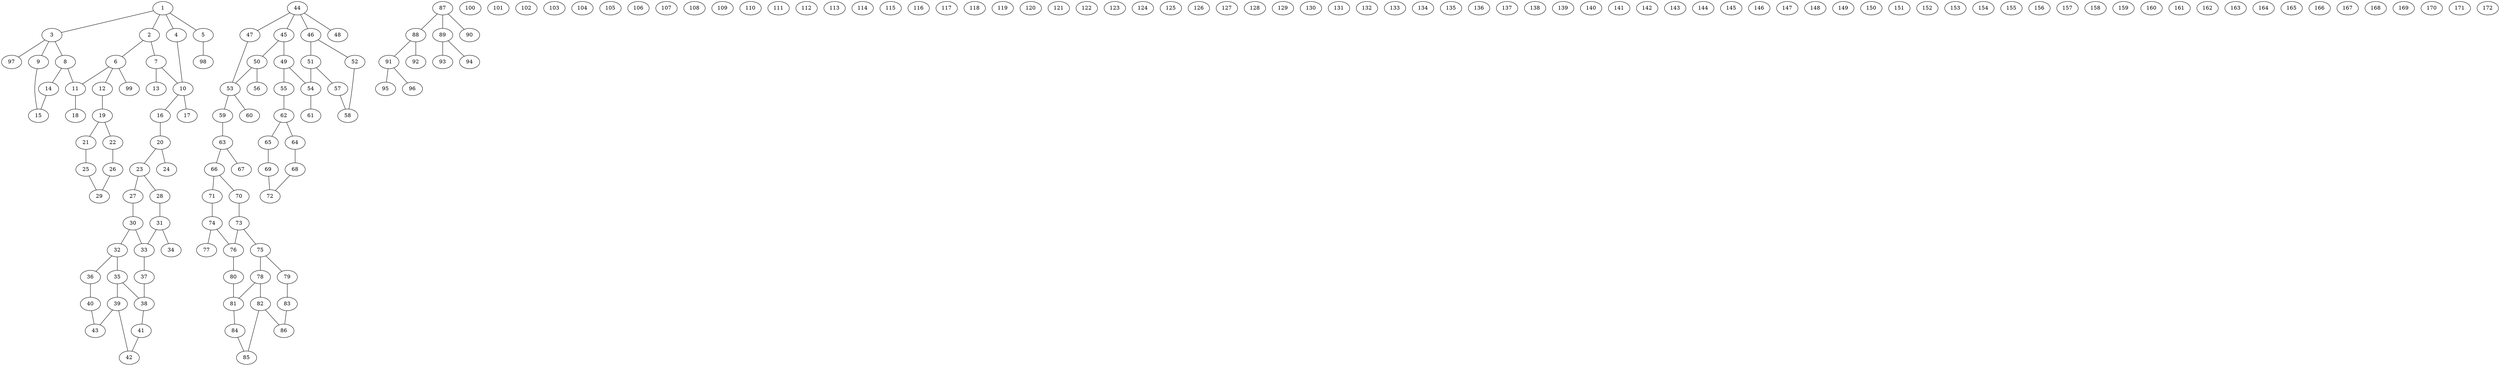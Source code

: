 graph molecule_4254 {
	1	 [chem=C];
	2	 [chem=N];
	1 -- 2	 [valence=1];
	3	 [chem=C];
	1 -- 3	 [valence=1];
	4	 [chem=O];
	1 -- 4	 [valence=1];
	5	 [chem=O];
	1 -- 5	 [valence=1];
	6	 [chem=C];
	2 -- 6	 [valence=1];
	7	 [chem=C];
	2 -- 7	 [valence=1];
	8	 [chem=N];
	3 -- 8	 [valence=1];
	9	 [chem=C];
	3 -- 9	 [valence=1];
	97	 [chem=H];
	3 -- 97	 [valence=1];
	10	 [chem=C];
	4 -- 10	 [valence=1];
	98	 [chem=H];
	5 -- 98	 [valence=1];
	11	 [chem=C];
	6 -- 11	 [valence=1];
	12	 [chem=C];
	6 -- 12	 [valence=1];
	99	 [chem=H];
	6 -- 99	 [valence=1];
	7 -- 10	 [valence=1];
	13	 [chem=O];
	7 -- 13	 [valence=2];
	8 -- 11	 [valence=1];
	14	 [chem=C];
	8 -- 14	 [valence=1];
	15	 [chem=C];
	9 -- 15	 [valence=1];
	16	 [chem=N];
	10 -- 16	 [valence=1];
	17	 [chem=C];
	10 -- 17	 [valence=1];
	18	 [chem=O];
	11 -- 18	 [valence=2];
	19	 [chem=C];
	12 -- 19	 [valence=1];
	14 -- 15	 [valence=1];
	20	 [chem=C];
	16 -- 20	 [valence=1];
	21	 [chem=C];
	19 -- 21	 [valence=2];
	22	 [chem=C];
	19 -- 22	 [valence=1];
	23	 [chem=C];
	20 -- 23	 [valence=1];
	24	 [chem=O];
	20 -- 24	 [valence=2];
	25	 [chem=C];
	21 -- 25	 [valence=1];
	26	 [chem=C];
	22 -- 26	 [valence=2];
	27	 [chem=C];
	23 -- 27	 [valence=1];
	28	 [chem=C];
	23 -- 28	 [valence=1];
	29	 [chem=C];
	25 -- 29	 [valence=2];
	26 -- 29	 [valence=1];
	30	 [chem=C];
	27 -- 30	 [valence=2];
	31	 [chem=N];
	28 -- 31	 [valence=1];
	32	 [chem=C];
	30 -- 32	 [valence=1];
	33	 [chem=C];
	30 -- 33	 [valence=1];
	31 -- 33	 [valence=1];
	34	 [chem=C];
	31 -- 34	 [valence=1];
	35	 [chem=C];
	32 -- 35	 [valence=2];
	36	 [chem=C];
	32 -- 36	 [valence=1];
	37	 [chem=C];
	33 -- 37	 [valence=1];
	38	 [chem=C];
	35 -- 38	 [valence=1];
	39	 [chem=C];
	35 -- 39	 [valence=1];
	40	 [chem=C];
	36 -- 40	 [valence=2];
	37 -- 38	 [valence=1];
	41	 [chem=C];
	38 -- 41	 [valence=2];
	42	 [chem=N];
	39 -- 42	 [valence=1];
	43	 [chem=C];
	39 -- 43	 [valence=2];
	40 -- 43	 [valence=1];
	41 -- 42	 [valence=1];
	44	 [chem=C];
	45	 [chem=N];
	44 -- 45	 [valence=1];
	46	 [chem=C];
	44 -- 46	 [valence=1];
	47	 [chem=O];
	44 -- 47	 [valence=1];
	48	 [chem=O];
	44 -- 48	 [valence=1];
	49	 [chem=C];
	45 -- 49	 [valence=1];
	50	 [chem=C];
	45 -- 50	 [valence=1];
	51	 [chem=N];
	46 -- 51	 [valence=1];
	52	 [chem=C];
	46 -- 52	 [valence=1];
	53	 [chem=C];
	47 -- 53	 [valence=1];
	54	 [chem=C];
	49 -- 54	 [valence=1];
	55	 [chem=C];
	49 -- 55	 [valence=1];
	50 -- 53	 [valence=1];
	56	 [chem=O];
	50 -- 56	 [valence=2];
	51 -- 54	 [valence=1];
	57	 [chem=C];
	51 -- 57	 [valence=1];
	58	 [chem=C];
	52 -- 58	 [valence=1];
	59	 [chem=N];
	53 -- 59	 [valence=1];
	60	 [chem=C];
	53 -- 60	 [valence=1];
	61	 [chem=O];
	54 -- 61	 [valence=2];
	62	 [chem=C];
	55 -- 62	 [valence=1];
	57 -- 58	 [valence=1];
	63	 [chem=C];
	59 -- 63	 [valence=1];
	64	 [chem=C];
	62 -- 64	 [valence=2];
	65	 [chem=C];
	62 -- 65	 [valence=1];
	66	 [chem=C];
	63 -- 66	 [valence=1];
	67	 [chem=O];
	63 -- 67	 [valence=2];
	68	 [chem=C];
	64 -- 68	 [valence=1];
	69	 [chem=C];
	65 -- 69	 [valence=2];
	70	 [chem=C];
	66 -- 70	 [valence=1];
	71	 [chem=C];
	66 -- 71	 [valence=1];
	72	 [chem=C];
	68 -- 72	 [valence=2];
	69 -- 72	 [valence=1];
	73	 [chem=C];
	70 -- 73	 [valence=2];
	74	 [chem=N];
	71 -- 74	 [valence=1];
	75	 [chem=C];
	73 -- 75	 [valence=1];
	76	 [chem=C];
	73 -- 76	 [valence=1];
	74 -- 76	 [valence=1];
	77	 [chem=C];
	74 -- 77	 [valence=1];
	78	 [chem=C];
	75 -- 78	 [valence=2];
	79	 [chem=C];
	75 -- 79	 [valence=1];
	80	 [chem=C];
	76 -- 80	 [valence=1];
	81	 [chem=C];
	78 -- 81	 [valence=1];
	82	 [chem=C];
	78 -- 82	 [valence=1];
	83	 [chem=C];
	79 -- 83	 [valence=2];
	80 -- 81	 [valence=1];
	84	 [chem=C];
	81 -- 84	 [valence=2];
	85	 [chem=N];
	82 -- 85	 [valence=1];
	86	 [chem=C];
	82 -- 86	 [valence=2];
	83 -- 86	 [valence=1];
	84 -- 85	 [valence=1];
	87	 [chem=C];
	88	 [chem=C];
	87 -- 88	 [valence=1];
	89	 [chem=C];
	87 -- 89	 [valence=1];
	90	 [chem=O];
	87 -- 90	 [valence=1];
	91	 [chem=C];
	88 -- 91	 [valence=1];
	92	 [chem=O];
	88 -- 92	 [valence=1];
	93	 [chem=O];
	89 -- 93	 [valence=1];
	94	 [chem=O];
	89 -- 94	 [valence=2];
	95	 [chem=O];
	91 -- 95	 [valence=1];
	96	 [chem=O];
	91 -- 96	 [valence=2];
	100	 [chem=H];
	101	 [chem=H];
	102	 [chem=H];
	103	 [chem=H];
	104	 [chem=H];
	105	 [chem=H];
	106	 [chem=H];
	107	 [chem=H];
	108	 [chem=H];
	109	 [chem=H];
	110	 [chem=H];
	111	 [chem=H];
	112	 [chem=H];
	113	 [chem=H];
	114	 [chem=H];
	115	 [chem=H];
	116	 [chem=H];
	117	 [chem=H];
	118	 [chem=H];
	119	 [chem=H];
	120	 [chem=H];
	121	 [chem=H];
	122	 [chem=H];
	123	 [chem=H];
	124	 [chem=H];
	125	 [chem=H];
	126	 [chem=H];
	127	 [chem=H];
	128	 [chem=H];
	129	 [chem=H];
	130	 [chem=H];
	131	 [chem=H];
	132	 [chem=H];
	133	 [chem=H];
	134	 [chem=H];
	135	 [chem=H];
	136	 [chem=H];
	137	 [chem=H];
	138	 [chem=H];
	139	 [chem=H];
	140	 [chem=H];
	141	 [chem=H];
	142	 [chem=H];
	143	 [chem=H];
	144	 [chem=H];
	145	 [chem=H];
	146	 [chem=H];
	147	 [chem=H];
	148	 [chem=H];
	149	 [chem=H];
	150	 [chem=H];
	151	 [chem=H];
	152	 [chem=H];
	153	 [chem=H];
	154	 [chem=H];
	155	 [chem=H];
	156	 [chem=H];
	157	 [chem=H];
	158	 [chem=H];
	159	 [chem=H];
	160	 [chem=H];
	161	 [chem=H];
	162	 [chem=H];
	163	 [chem=H];
	164	 [chem=H];
	165	 [chem=H];
	166	 [chem=H];
	167	 [chem=H];
	168	 [chem=H];
	169	 [chem=H];
	170	 [chem=H];
	171	 [chem=H];
	172	 [chem=H];
}

